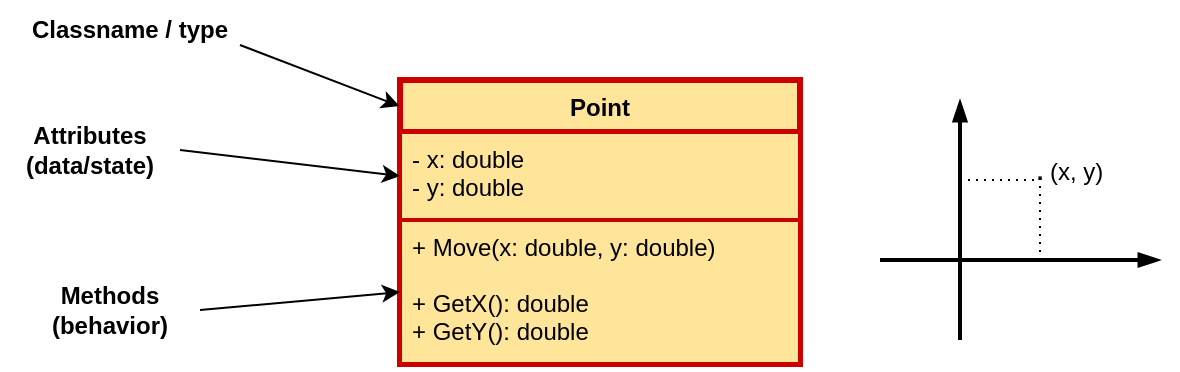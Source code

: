 <mxfile version="16.5.3" type="device"><diagram name="Page-1" id="c4acf3e9-155e-7222-9cf6-157b1a14988f"><mxGraphModel dx="1069" dy="582" grid="1" gridSize="10" guides="1" tooltips="1" connect="1" arrows="1" fold="1" page="1" pageScale="1" pageWidth="850" pageHeight="1100" background="none" math="0" shadow="0"><root><mxCell id="0"/><mxCell id="1" parent="0"/><mxCell id="ItGTI0Hsi5W_OceRY7X8-1" value="Point" style="swimlane;fontStyle=1;align=center;verticalAlign=top;childLayout=stackLayout;horizontal=1;startSize=26;horizontalStack=0;resizeParent=1;resizeParentMax=0;resizeLast=0;collapsible=1;marginBottom=0;fillColor=#FFE599;strokeColor=#CC0000;strokeWidth=3;rounded=0;" vertex="1" parent="1"><mxGeometry x="330" y="70" width="200" height="142" as="geometry"><mxRectangle x="280" y="190" width="60" height="26" as="alternateBounds"/></mxGeometry></mxCell><mxCell id="ItGTI0Hsi5W_OceRY7X8-2" value="- x: double&#10;- y: double&#10;" style="text;strokeColor=#CC0000;fillColor=#FFE599;align=left;verticalAlign=top;spacingLeft=4;spacingRight=4;overflow=hidden;rotatable=0;points=[[0,0.5],[1,0.5]];portConstraint=eastwest;strokeWidth=2;" vertex="1" parent="ItGTI0Hsi5W_OceRY7X8-1"><mxGeometry y="26" width="200" height="44" as="geometry"/></mxCell><mxCell id="ItGTI0Hsi5W_OceRY7X8-4" value="+ Move(x: double, y: double)&#10;&#10;+ GetX(): double&#10;+ GetY(): double" style="text;strokeColor=#CC0000;fillColor=#FFE599;align=left;verticalAlign=top;spacingLeft=4;spacingRight=4;overflow=hidden;rotatable=0;points=[[0,0.5],[1,0.5]];portConstraint=eastwest;strokeWidth=2;rounded=0;" vertex="1" parent="ItGTI0Hsi5W_OceRY7X8-1"><mxGeometry y="70" width="200" height="72" as="geometry"/></mxCell><mxCell id="ItGTI0Hsi5W_OceRY7X8-9" value="" style="endArrow=classic;html=1;rounded=0;entryX=-0.001;entryY=0.092;entryDx=0;entryDy=0;entryPerimeter=0;exitX=1;exitY=0.75;exitDx=0;exitDy=0;" edge="1" parent="1" source="ItGTI0Hsi5W_OceRY7X8-10" target="ItGTI0Hsi5W_OceRY7X8-1"><mxGeometry width="50" height="50" relative="1" as="geometry"><mxPoint x="260" y="60" as="sourcePoint"/><mxPoint x="330" y="120" as="targetPoint"/></mxGeometry></mxCell><mxCell id="ItGTI0Hsi5W_OceRY7X8-10" value="Classname / type" style="text;html=1;strokeColor=none;fillColor=none;align=center;verticalAlign=middle;whiteSpace=wrap;rounded=0;fontStyle=1" vertex="1" parent="1"><mxGeometry x="140" y="30" width="110" height="30" as="geometry"/></mxCell><mxCell id="ItGTI0Hsi5W_OceRY7X8-12" value="Attributes&lt;br&gt;(data/state)" style="text;html=1;strokeColor=none;fillColor=none;align=center;verticalAlign=middle;whiteSpace=wrap;rounded=0;fontStyle=1" vertex="1" parent="1"><mxGeometry x="130" y="90" width="90" height="30" as="geometry"/></mxCell><mxCell id="ItGTI0Hsi5W_OceRY7X8-13" value="" style="endArrow=classic;html=1;rounded=0;entryX=0;entryY=0.5;entryDx=0;entryDy=0;exitX=1;exitY=0.5;exitDx=0;exitDy=0;" edge="1" parent="1" source="ItGTI0Hsi5W_OceRY7X8-12" target="ItGTI0Hsi5W_OceRY7X8-2"><mxGeometry width="50" height="50" relative="1" as="geometry"><mxPoint x="260" y="55" as="sourcePoint"/><mxPoint x="339.8" y="93.064" as="targetPoint"/></mxGeometry></mxCell><mxCell id="ItGTI0Hsi5W_OceRY7X8-14" value="Methods&lt;br&gt;(behavior)" style="text;html=1;strokeColor=none;fillColor=none;align=center;verticalAlign=middle;whiteSpace=wrap;rounded=0;fontStyle=1" vertex="1" parent="1"><mxGeometry x="140" y="170" width="90" height="30" as="geometry"/></mxCell><mxCell id="ItGTI0Hsi5W_OceRY7X8-15" value="" style="endArrow=classic;html=1;rounded=0;entryX=0;entryY=0.5;entryDx=0;entryDy=0;exitX=1;exitY=0.5;exitDx=0;exitDy=0;" edge="1" parent="1" source="ItGTI0Hsi5W_OceRY7X8-14" target="ItGTI0Hsi5W_OceRY7X8-4"><mxGeometry width="50" height="50" relative="1" as="geometry"><mxPoint x="230" y="115" as="sourcePoint"/><mxPoint x="340" y="128" as="targetPoint"/></mxGeometry></mxCell><mxCell id="ItGTI0Hsi5W_OceRY7X8-22" value="" style="group" vertex="1" connectable="0" parent="1"><mxGeometry x="570" y="80" width="140" height="120" as="geometry"/></mxCell><mxCell id="ItGTI0Hsi5W_OceRY7X8-16" value="" style="endArrow=blockThin;html=1;rounded=0;strokeWidth=2;endFill=1;" edge="1" parent="ItGTI0Hsi5W_OceRY7X8-22"><mxGeometry width="50" height="50" relative="1" as="geometry"><mxPoint y="80" as="sourcePoint"/><mxPoint x="140" y="80" as="targetPoint"/></mxGeometry></mxCell><mxCell id="ItGTI0Hsi5W_OceRY7X8-17" value="" style="endArrow=blockThin;html=1;rounded=0;strokeWidth=2;endFill=1;" edge="1" parent="ItGTI0Hsi5W_OceRY7X8-22"><mxGeometry width="50" height="50" relative="1" as="geometry"><mxPoint x="40" y="120" as="sourcePoint"/><mxPoint x="40" as="targetPoint"/></mxGeometry></mxCell><mxCell id="ItGTI0Hsi5W_OceRY7X8-18" value="" style="endArrow=none;dashed=1;html=1;dashPattern=1 3;strokeWidth=1;rounded=0;" edge="1" parent="ItGTI0Hsi5W_OceRY7X8-22"><mxGeometry width="50" height="50" relative="1" as="geometry"><mxPoint x="40" y="40" as="sourcePoint"/><mxPoint x="80" y="40" as="targetPoint"/></mxGeometry></mxCell><mxCell id="ItGTI0Hsi5W_OceRY7X8-19" value="" style="endArrow=none;dashed=1;html=1;dashPattern=1 3;strokeWidth=1;rounded=0;" edge="1" parent="ItGTI0Hsi5W_OceRY7X8-22"><mxGeometry width="50" height="50" relative="1" as="geometry"><mxPoint x="80" y="80" as="sourcePoint"/><mxPoint x="80" y="40" as="targetPoint"/></mxGeometry></mxCell><mxCell id="ItGTI0Hsi5W_OceRY7X8-21" value="&lt;b&gt;.&lt;/b&gt; (x, y)" style="text;html=1;strokeColor=none;fillColor=none;align=center;verticalAlign=middle;whiteSpace=wrap;rounded=0;" vertex="1" parent="ItGTI0Hsi5W_OceRY7X8-22"><mxGeometry x="65" y="21" width="60" height="30" as="geometry"/></mxCell></root></mxGraphModel></diagram></mxfile>